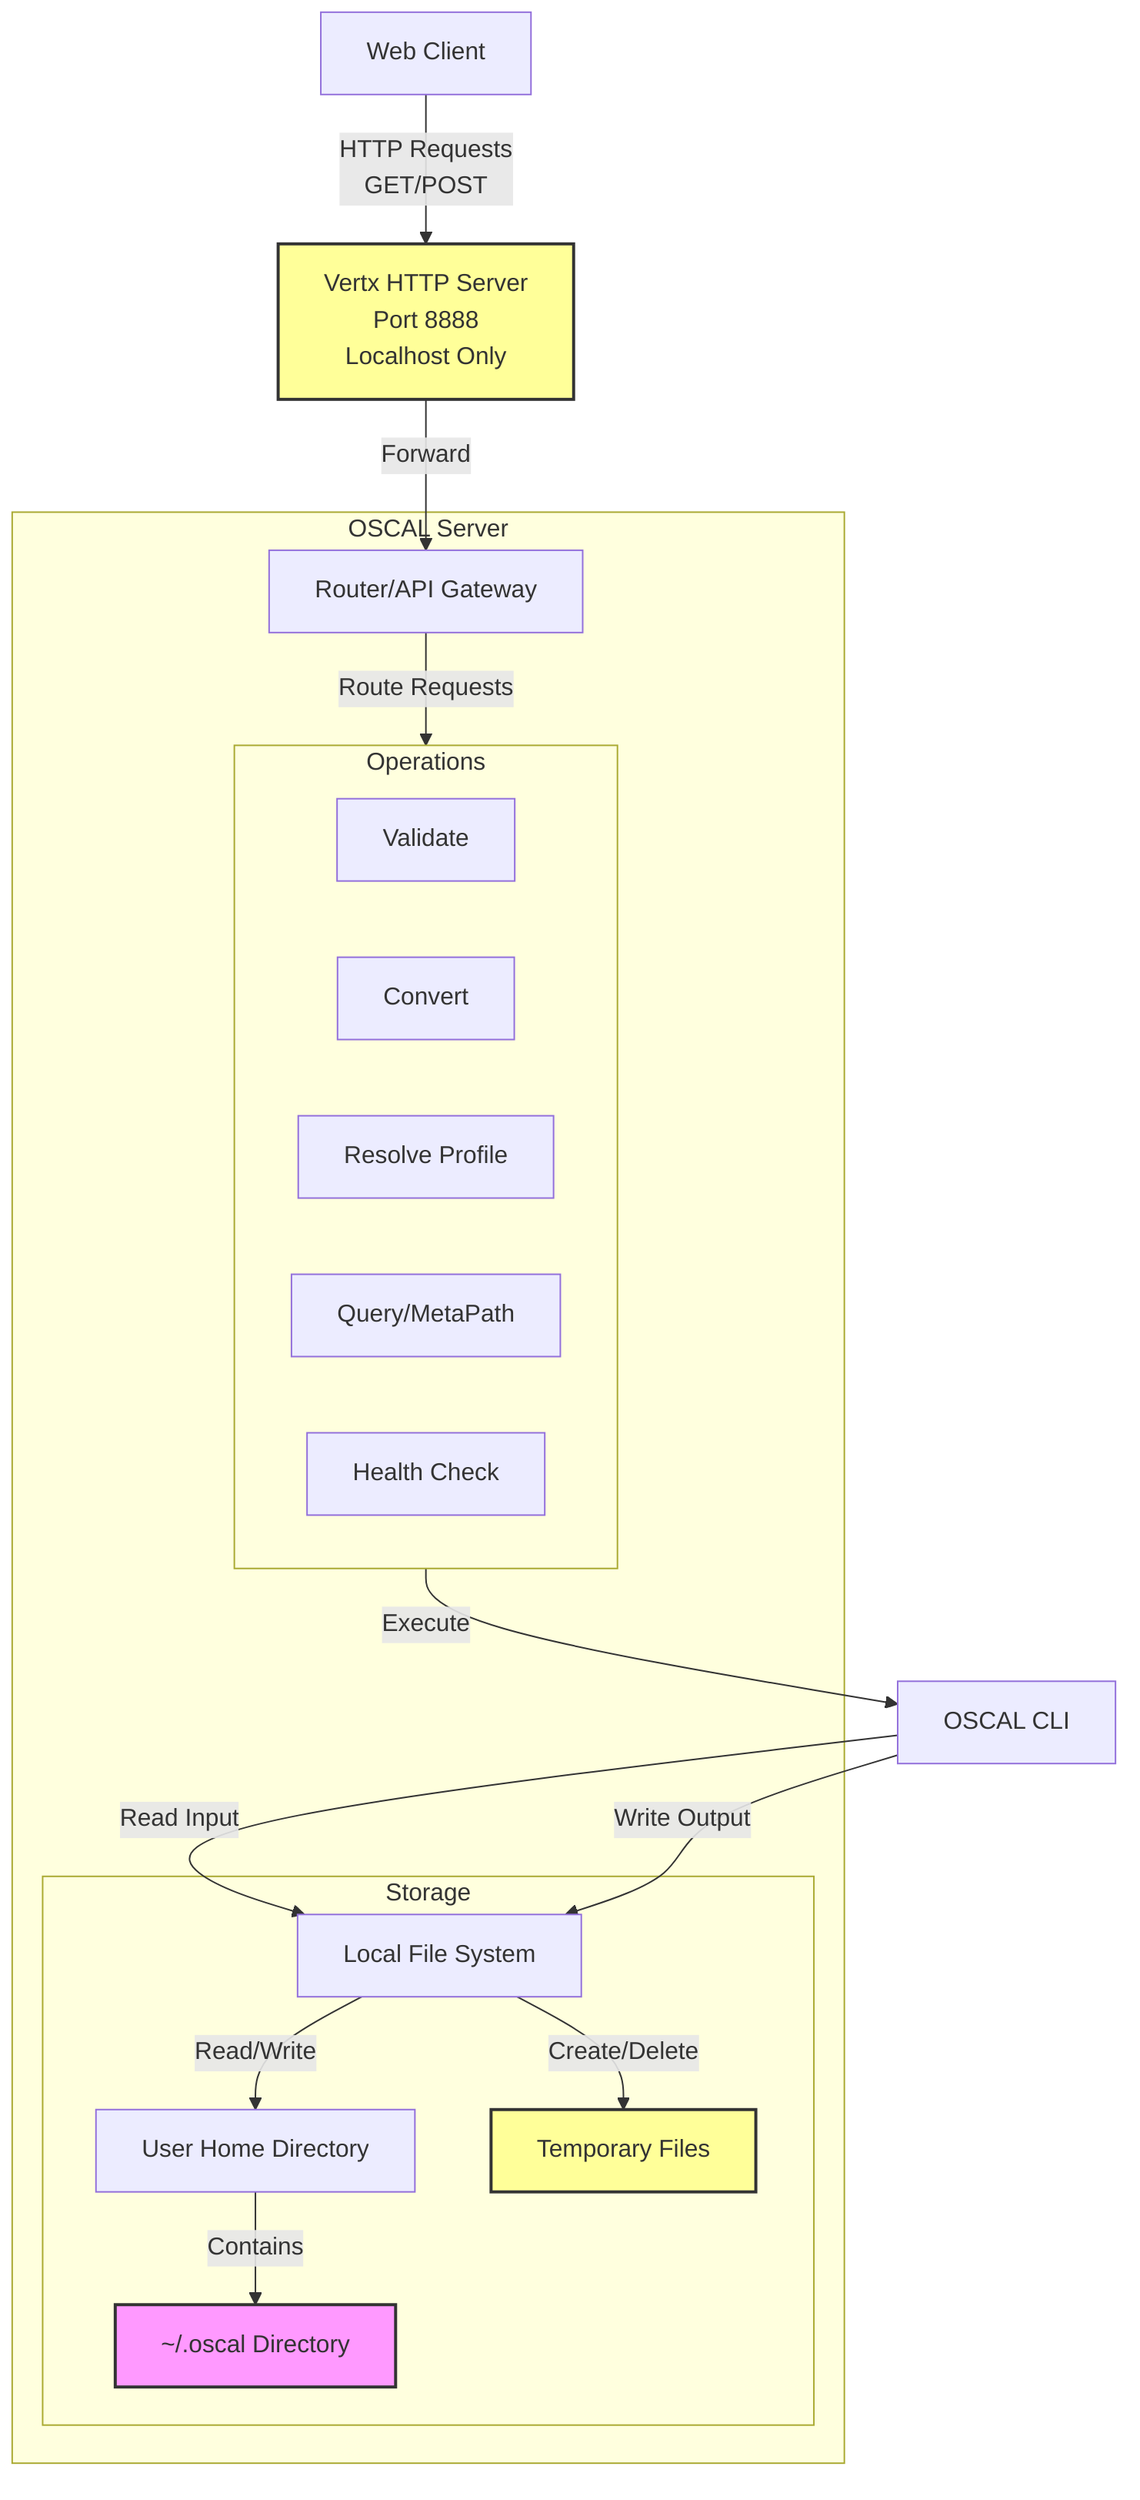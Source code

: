 graph TD
    Client[Web Client]
    Router[Router/API Gateway]
    VertxServer[Vertx HTTP Server\nPort 8888\nLocalhost Only]
    FileSystem[Local File System]
    OscalCLI[OSCAL CLI]
    HomeDir[User Home Directory]
    TempFiles[Temporary Files]
    
    subgraph "OSCAL Server"
        Router --> |Route Requests| Operations
        
        subgraph "Operations"
            Validate[Validate]
            Convert[Convert]
            Resolve[Resolve Profile]
            Query[Query/MetaPath]
            Health[Health Check]
        end
        
        subgraph "Storage"
            FileSystem --> |Read/Write| HomeDir
            HomeDir --> |Contains| OscalDir[~/.oscal Directory]
            FileSystem --> |Create/Delete| TempFiles
        end
    end
    
    Client -->|HTTP Requests\nGET/POST| VertxServer
    VertxServer --> |Forward| Router
    
    Operations --> |Execute| OscalCLI
    OscalCLI --> |Read Input| FileSystem
    OscalCLI --> |Write Output| FileSystem
    
    classDef secure fill:#f9f,stroke:#333,stroke-width:2px;
    classDef restricted fill:#ff9,stroke:#333,stroke-width:2px;
    
    class VertxServer restricted;
    class OscalDir secure;
    class TempFiles restricted;